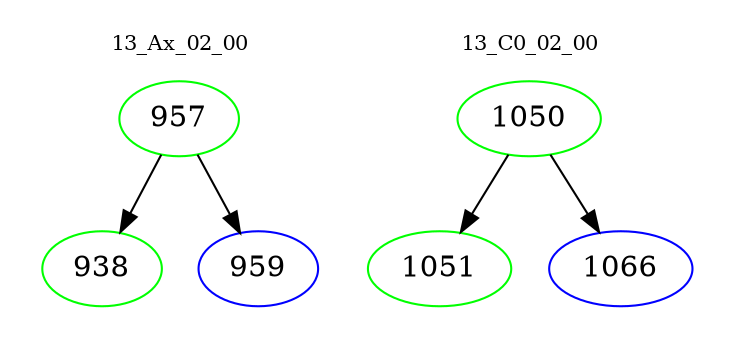 digraph{
subgraph cluster_0 {
color = white
label = "13_Ax_02_00";
fontsize=10;
T0_957 [label="957", color="green"]
T0_957 -> T0_938 [color="black"]
T0_938 [label="938", color="green"]
T0_957 -> T0_959 [color="black"]
T0_959 [label="959", color="blue"]
}
subgraph cluster_1 {
color = white
label = "13_C0_02_00";
fontsize=10;
T1_1050 [label="1050", color="green"]
T1_1050 -> T1_1051 [color="black"]
T1_1051 [label="1051", color="green"]
T1_1050 -> T1_1066 [color="black"]
T1_1066 [label="1066", color="blue"]
}
}

